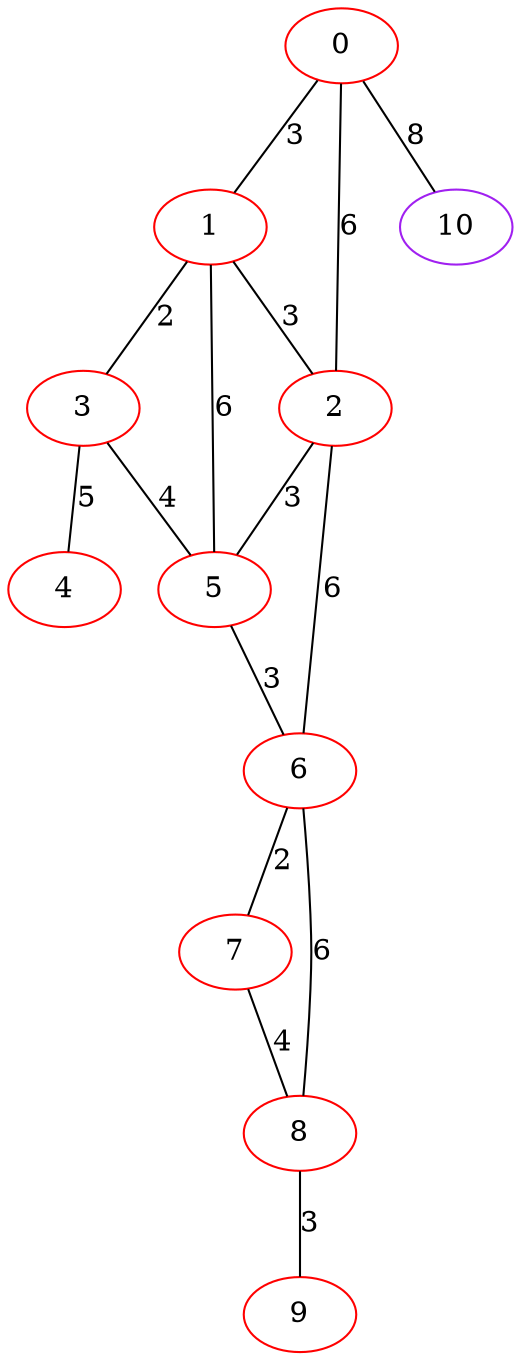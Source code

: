 graph "" {
0 [color=red, weight=1];
1 [color=red, weight=1];
2 [color=red, weight=1];
3 [color=red, weight=1];
4 [color=red, weight=1];
5 [color=red, weight=1];
6 [color=red, weight=1];
7 [color=red, weight=1];
8 [color=red, weight=1];
9 [color=red, weight=1];
10 [color=purple, weight=4];
0 -- 1  [key=0, label=3];
0 -- 2  [key=0, label=6];
0 -- 10  [key=0, label=8];
1 -- 2  [key=0, label=3];
1 -- 3  [key=0, label=2];
1 -- 5  [key=0, label=6];
2 -- 5  [key=0, label=3];
2 -- 6  [key=0, label=6];
3 -- 4  [key=0, label=5];
3 -- 5  [key=0, label=4];
5 -- 6  [key=0, label=3];
6 -- 8  [key=0, label=6];
6 -- 7  [key=0, label=2];
7 -- 8  [key=0, label=4];
8 -- 9  [key=0, label=3];
}
